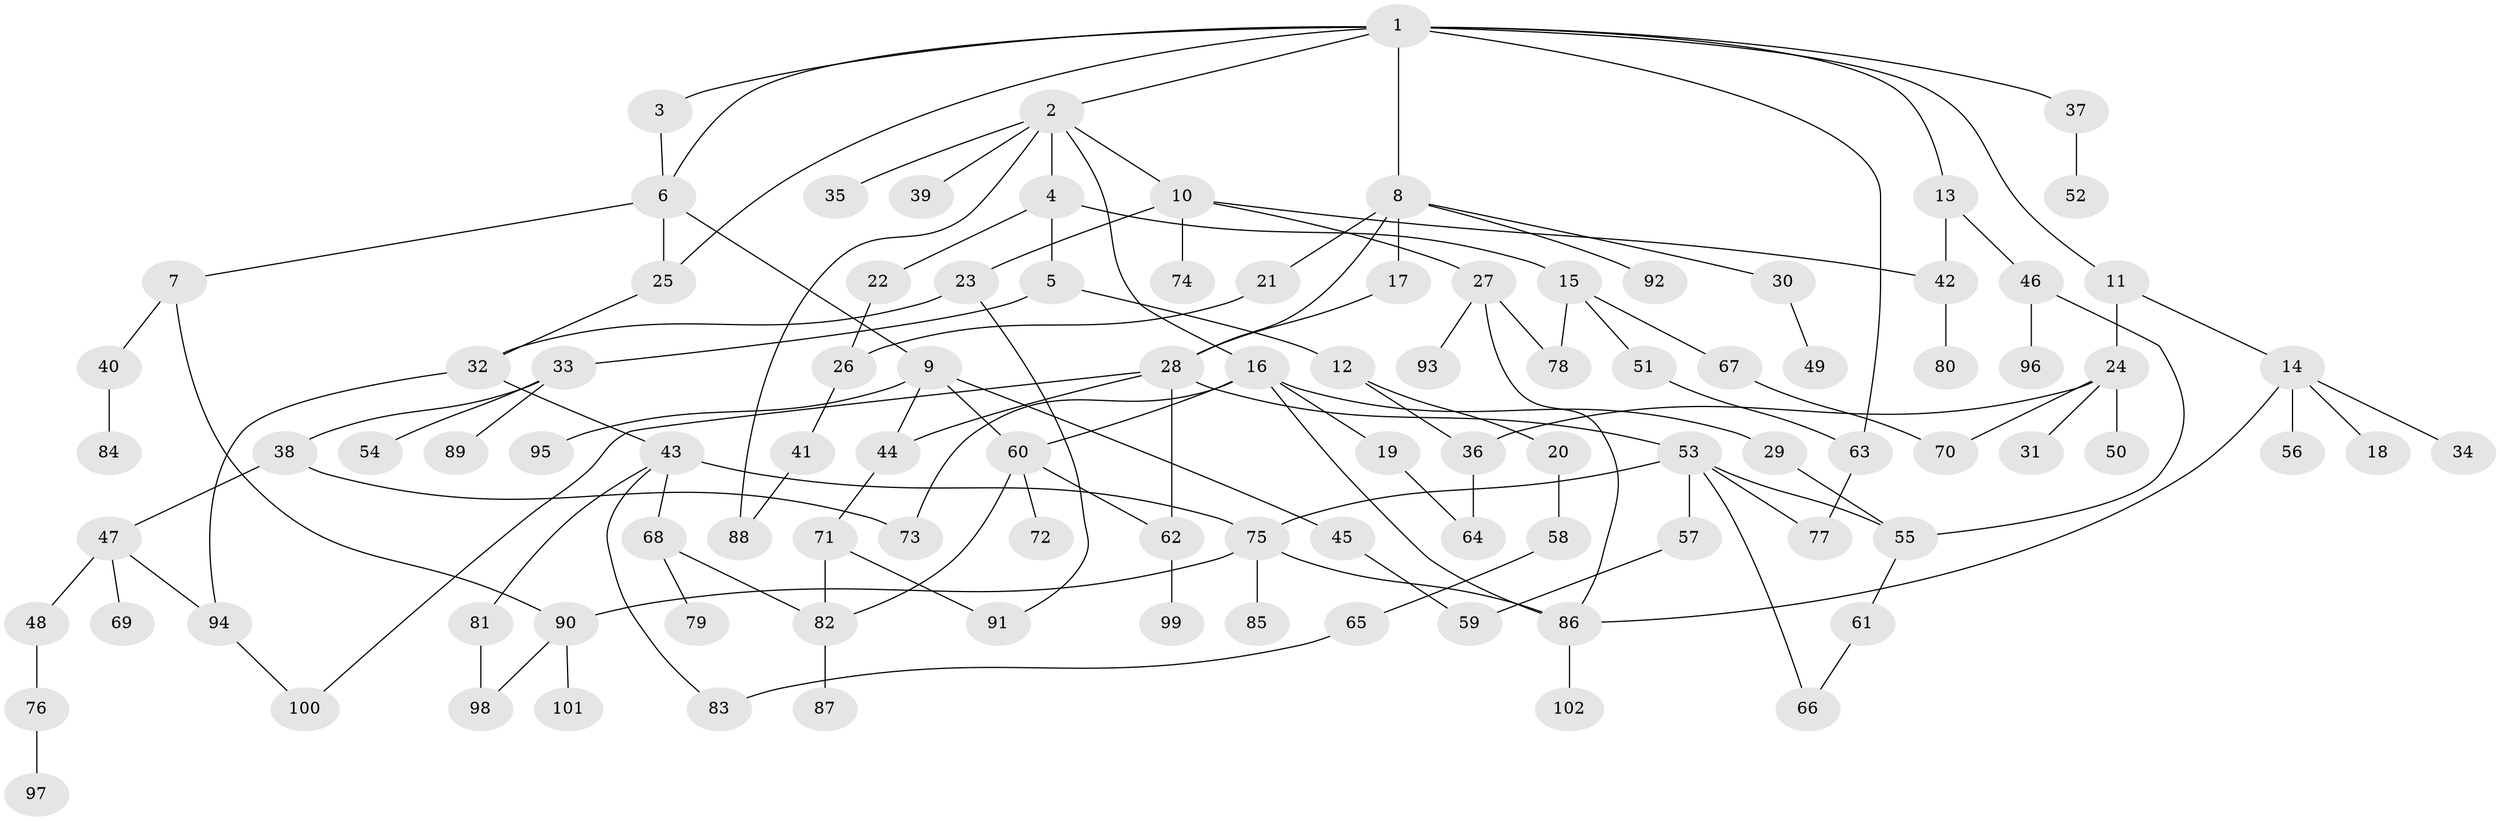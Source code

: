 // coarse degree distribution, {1: 0.39344262295081966, 5: 0.11475409836065574, 2: 0.32786885245901637, 4: 0.08196721311475409, 7: 0.01639344262295082, 6: 0.01639344262295082, 9: 0.01639344262295082, 15: 0.01639344262295082, 8: 0.01639344262295082}
// Generated by graph-tools (version 1.1) at 2025/45/03/04/25 21:45:13]
// undirected, 102 vertices, 134 edges
graph export_dot {
graph [start="1"]
  node [color=gray90,style=filled];
  1;
  2;
  3;
  4;
  5;
  6;
  7;
  8;
  9;
  10;
  11;
  12;
  13;
  14;
  15;
  16;
  17;
  18;
  19;
  20;
  21;
  22;
  23;
  24;
  25;
  26;
  27;
  28;
  29;
  30;
  31;
  32;
  33;
  34;
  35;
  36;
  37;
  38;
  39;
  40;
  41;
  42;
  43;
  44;
  45;
  46;
  47;
  48;
  49;
  50;
  51;
  52;
  53;
  54;
  55;
  56;
  57;
  58;
  59;
  60;
  61;
  62;
  63;
  64;
  65;
  66;
  67;
  68;
  69;
  70;
  71;
  72;
  73;
  74;
  75;
  76;
  77;
  78;
  79;
  80;
  81;
  82;
  83;
  84;
  85;
  86;
  87;
  88;
  89;
  90;
  91;
  92;
  93;
  94;
  95;
  96;
  97;
  98;
  99;
  100;
  101;
  102;
  1 -- 2;
  1 -- 3;
  1 -- 6;
  1 -- 8;
  1 -- 11;
  1 -- 13;
  1 -- 25;
  1 -- 37;
  1 -- 63;
  2 -- 4;
  2 -- 10;
  2 -- 16;
  2 -- 35;
  2 -- 39;
  2 -- 88;
  3 -- 6;
  4 -- 5;
  4 -- 15;
  4 -- 22;
  5 -- 12;
  5 -- 33;
  6 -- 7;
  6 -- 9;
  6 -- 25;
  7 -- 40;
  7 -- 90;
  8 -- 17;
  8 -- 21;
  8 -- 28;
  8 -- 30;
  8 -- 92;
  9 -- 45;
  9 -- 60;
  9 -- 95;
  9 -- 44;
  10 -- 23;
  10 -- 27;
  10 -- 74;
  10 -- 42;
  11 -- 14;
  11 -- 24;
  12 -- 20;
  12 -- 36;
  13 -- 42;
  13 -- 46;
  14 -- 18;
  14 -- 34;
  14 -- 56;
  14 -- 86;
  15 -- 51;
  15 -- 67;
  15 -- 78;
  16 -- 19;
  16 -- 29;
  16 -- 73;
  16 -- 86;
  16 -- 60;
  17 -- 28;
  19 -- 64;
  20 -- 58;
  21 -- 26;
  22 -- 26;
  23 -- 91;
  23 -- 32;
  24 -- 31;
  24 -- 50;
  24 -- 36;
  24 -- 70;
  25 -- 32;
  26 -- 41;
  27 -- 78;
  27 -- 93;
  27 -- 86;
  28 -- 44;
  28 -- 53;
  28 -- 62;
  28 -- 100;
  29 -- 55;
  30 -- 49;
  32 -- 43;
  32 -- 94;
  33 -- 38;
  33 -- 54;
  33 -- 89;
  36 -- 64;
  37 -- 52;
  38 -- 47;
  38 -- 73;
  40 -- 84;
  41 -- 88;
  42 -- 80;
  43 -- 68;
  43 -- 75;
  43 -- 81;
  43 -- 83;
  44 -- 71;
  45 -- 59;
  46 -- 96;
  46 -- 55;
  47 -- 48;
  47 -- 69;
  47 -- 94;
  48 -- 76;
  51 -- 63;
  53 -- 55;
  53 -- 57;
  53 -- 66;
  53 -- 77;
  53 -- 75;
  55 -- 61;
  57 -- 59;
  58 -- 65;
  60 -- 72;
  60 -- 82;
  60 -- 62;
  61 -- 66;
  62 -- 99;
  63 -- 77;
  65 -- 83;
  67 -- 70;
  68 -- 79;
  68 -- 82;
  71 -- 91;
  71 -- 82;
  75 -- 85;
  75 -- 90;
  75 -- 86;
  76 -- 97;
  81 -- 98;
  82 -- 87;
  86 -- 102;
  90 -- 101;
  90 -- 98;
  94 -- 100;
}

